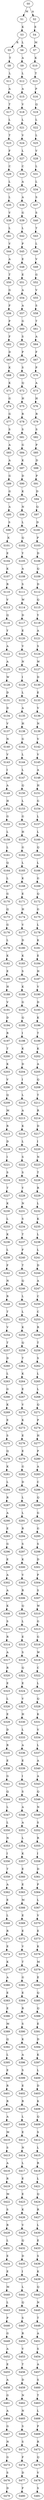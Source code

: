 strict digraph  {
	S0 -> S1 [ label = M ];
	S0 -> S2 [ label = A ];
	S1 -> S3 [ label = K ];
	S2 -> S4 [ label = E ];
	S3 -> S5 [ label = R ];
	S3 -> S6 [ label = L ];
	S4 -> S7 [ label = M ];
	S5 -> S8 [ label = T ];
	S6 -> S9 [ label = A ];
	S7 -> S10 [ label = K ];
	S8 -> S11 [ label = L ];
	S9 -> S12 [ label = L ];
	S10 -> S13 [ label = T ];
	S11 -> S14 [ label = A ];
	S12 -> S15 [ label = A ];
	S13 -> S16 [ label = P ];
	S14 -> S17 [ label = T ];
	S15 -> S18 [ label = V ];
	S16 -> S19 [ label = Q ];
	S17 -> S20 [ label = L ];
	S18 -> S21 [ label = L ];
	S19 -> S22 [ label = L ];
	S20 -> S23 [ label = T ];
	S21 -> S24 [ label = V ];
	S22 -> S25 [ label = L ];
	S23 -> S26 [ label = F ];
	S24 -> S27 [ label = L ];
	S25 -> S28 [ label = V ];
	S26 -> S29 [ label = C ];
	S27 -> S30 [ label = C ];
	S28 -> S31 [ label = L ];
	S29 -> S32 [ label = L ];
	S30 -> S33 [ label = A ];
	S31 -> S34 [ label = L ];
	S32 -> S35 [ label = L ];
	S33 -> S36 [ label = A ];
	S34 -> S37 [ label = S ];
	S35 -> S38 [ label = V ];
	S36 -> S39 [ label = G ];
	S37 -> S40 [ label = S ];
	S38 -> S41 [ label = L ];
	S39 -> S42 [ label = L ];
	S40 -> S43 [ label = T ];
	S41 -> S44 [ label = V ];
	S42 -> S45 [ label = P ];
	S43 -> S46 [ label = L ];
	S44 -> S47 [ label = A ];
	S45 -> S48 [ label = E ];
	S46 -> S49 [ label = V ];
	S47 -> S50 [ label = T ];
	S48 -> S51 [ label = E ];
	S49 -> S52 [ label = G ];
	S50 -> S53 [ label = G ];
	S51 -> S54 [ label = A ];
	S52 -> S55 [ label = V ];
	S53 -> S56 [ label = F ];
	S54 -> S57 [ label = A ];
	S55 -> S58 [ label = S ];
	S56 -> S59 [ label = P ];
	S57 -> S60 [ label = G ];
	S58 -> S61 [ label = T ];
	S59 -> S62 [ label = F ];
	S60 -> S63 [ label = S ];
	S61 -> S64 [ label = A ];
	S62 -> S65 [ label = D ];
	S63 -> S66 [ label = P ];
	S64 -> S67 [ label = F ];
	S65 -> S68 [ label = K ];
	S66 -> S69 [ label = S ];
	S67 -> S70 [ label = P ];
	S68 -> S71 [ label = K ];
	S69 -> S72 [ label = Q ];
	S70 -> S73 [ label = A ];
	S71 -> S74 [ label = G ];
	S72 -> S75 [ label = H ];
	S73 -> S76 [ label = H ];
	S74 -> S77 [ label = G ];
	S75 -> S78 [ label = R ];
	S76 -> S79 [ label = R ];
	S77 -> S80 [ label = S ];
	S78 -> S81 [ label = S ];
	S79 -> S82 [ label = S ];
	S80 -> S83 [ label = A ];
	S81 -> S84 [ label = G ];
	S82 -> S85 [ label = P ];
	S83 -> S86 [ label = A ];
	S84 -> S87 [ label = K ];
	S85 -> S88 [ label = D ];
	S86 -> S89 [ label = G ];
	S87 -> S90 [ label = D ];
	S88 -> S91 [ label = P ];
	S89 -> S92 [ label = G ];
	S90 -> S93 [ label = K ];
	S91 -> S94 [ label = D ];
	S92 -> S95 [ label = A ];
	S93 -> S96 [ label = N ];
	S94 -> S97 [ label = Q ];
	S95 -> S98 [ label = S ];
	S96 -> S99 [ label = L ];
	S97 -> S100 [ label = D ];
	S98 -> S101 [ label = K ];
	S99 -> S102 [ label = Q ];
	S100 -> S103 [ label = P ];
	S101 -> S104 [ label = E ];
	S102 -> S105 [ label = Y ];
	S103 -> S106 [ label = D ];
	S104 -> S107 [ label = K ];
	S105 -> S108 [ label = A ];
	S106 -> S109 [ label = Q ];
	S107 -> S110 [ label = R ];
	S108 -> S111 [ label = S ];
	S109 -> S112 [ label = D ];
	S110 -> S113 [ label = V ];
	S111 -> S114 [ label = W ];
	S112 -> S115 [ label = Q ];
	S113 -> S116 [ label = Q ];
	S114 -> S117 [ label = D ];
	S115 -> S118 [ label = Y ];
	S116 -> S119 [ label = Y ];
	S117 -> S120 [ label = E ];
	S118 -> S121 [ label = A ];
	S119 -> S122 [ label = A ];
	S120 -> S123 [ label = V ];
	S121 -> S124 [ label = S ];
	S122 -> S125 [ label = A ];
	S123 -> S126 [ label = N ];
	S124 -> S127 [ label = W ];
	S125 -> S128 [ label = W ];
	S126 -> S129 [ label = I ];
	S127 -> S130 [ label = D ];
	S128 -> S131 [ label = D ];
	S129 -> S132 [ label = L ];
	S130 -> S133 [ label = E ];
	S131 -> S134 [ label = D ];
	S132 -> S135 [ label = A ];
	S133 -> S136 [ label = V ];
	S134 -> S137 [ label = V ];
	S135 -> S138 [ label = H ];
	S136 -> S139 [ label = N ];
	S137 -> S140 [ label = N ];
	S138 -> S141 [ label = G ];
	S139 -> S142 [ label = V ];
	S140 -> S143 [ label = V ];
	S141 -> S144 [ label = L ];
	S142 -> S145 [ label = V ];
	S143 -> S146 [ label = I ];
	S144 -> S147 [ label = L ];
	S145 -> S148 [ label = A ];
	S146 -> S149 [ label = A ];
	S147 -> S150 [ label = Q ];
	S148 -> S151 [ label = H ];
	S149 -> S152 [ label = H ];
	S150 -> S153 [ label = L ];
	S151 -> S154 [ label = G ];
	S152 -> S155 [ label = G ];
	S153 -> S156 [ label = G ];
	S154 -> S157 [ label = L ];
	S155 -> S158 [ label = L ];
	S156 -> S159 [ label = H ];
	S157 -> S160 [ label = L ];
	S158 -> S161 [ label = L ];
	S159 -> S162 [ label = G ];
	S160 -> S163 [ label = Q ];
	S161 -> S164 [ label = Q ];
	S162 -> S165 [ label = L ];
	S163 -> S166 [ label = L ];
	S164 -> S167 [ label = L ];
	S165 -> S168 [ label = K ];
	S166 -> S169 [ label = G ];
	S167 -> S170 [ label = G ];
	S168 -> S171 [ label = E ];
	S169 -> S172 [ label = Q ];
	S170 -> S173 [ label = Q ];
	S171 -> S174 [ label = H ];
	S172 -> S175 [ label = G ];
	S173 -> S176 [ label = G ];
	S174 -> S177 [ label = V ];
	S175 -> S178 [ label = L ];
	S176 -> S179 [ label = L ];
	S177 -> S180 [ label = D ];
	S178 -> S181 [ label = K ];
	S179 -> S182 [ label = K ];
	S180 -> S183 [ label = K ];
	S181 -> S184 [ label = E ];
	S182 -> S185 [ label = E ];
	S183 -> S186 [ label = S ];
	S184 -> S187 [ label = H ];
	S185 -> S188 [ label = H ];
	S186 -> S189 [ label = K ];
	S187 -> S190 [ label = V ];
	S188 -> S191 [ label = V ];
	S189 -> S192 [ label = G ];
	S190 -> S193 [ label = D ];
	S191 -> S194 [ label = D ];
	S192 -> S195 [ label = Q ];
	S193 -> S196 [ label = K ];
	S194 -> S197 [ label = R ];
	S195 -> S198 [ label = I ];
	S196 -> S199 [ label = T ];
	S197 -> S200 [ label = T ];
	S198 -> S201 [ label = K ];
	S199 -> S202 [ label = K ];
	S200 -> S203 [ label = K ];
	S201 -> S204 [ label = D ];
	S202 -> S205 [ label = A ];
	S203 -> S206 [ label = V ];
	S204 -> S207 [ label = I ];
	S205 -> S208 [ label = Q ];
	S206 -> S209 [ label = Q ];
	S207 -> S210 [ label = L ];
	S208 -> S211 [ label = T ];
	S209 -> S212 [ label = M ];
	S210 -> S213 [ label = A ];
	S211 -> S214 [ label = R ];
	S212 -> S215 [ label = R ];
	S213 -> S216 [ label = K ];
	S214 -> S217 [ label = D ];
	S215 -> S218 [ label = D ];
	S216 -> S219 [ label = L ];
	S217 -> S220 [ label = I ];
	S218 -> S221 [ label = I ];
	S219 -> S222 [ label = S ];
	S220 -> S223 [ label = N ];
	S221 -> S224 [ label = S ];
	S222 -> S225 [ label = S ];
	S223 -> S226 [ label = T ];
	S224 -> S227 [ label = T ];
	S225 -> S228 [ label = Y ];
	S226 -> S229 [ label = R ];
	S227 -> S230 [ label = K ];
	S228 -> S231 [ label = N ];
	S229 -> S232 [ label = L ];
	S230 -> S233 [ label = L ];
	S231 -> S234 [ label = S ];
	S232 -> S235 [ label = K ];
	S233 -> S236 [ label = K ];
	S234 -> S237 [ label = T ];
	S235 -> S238 [ label = L ];
	S236 -> S239 [ label = L ];
	S237 -> S240 [ label = F ];
	S238 -> S241 [ label = L ];
	S239 -> S242 [ label = F ];
	S240 -> S243 [ label = T ];
	S241 -> S244 [ label = D ];
	S242 -> S245 [ label = N ];
	S243 -> S246 [ label = Q ];
	S244 -> S247 [ label = A ];
	S245 -> S248 [ label = R ];
	S246 -> S249 [ label = L ];
	S247 -> S250 [ label = C ];
	S248 -> S251 [ label = T ];
	S249 -> S252 [ label = L ];
	S250 -> S253 [ label = C ];
	S251 -> S254 [ label = V ];
	S252 -> S255 [ label = K ];
	S253 -> S256 [ label = R ];
	S254 -> S257 [ label = T ];
	S255 -> S258 [ label = Q ];
	S256 -> S259 [ label = T ];
	S257 -> S260 [ label = D ];
	S258 -> S261 [ label = T ];
	S259 -> S262 [ label = S ];
	S260 -> S263 [ label = L ];
	S261 -> S264 [ label = K ];
	S262 -> S265 [ label = L ];
	S263 -> S266 [ label = G ];
	S264 -> S267 [ label = E ];
	S265 -> S268 [ label = L ];
	S266 -> S269 [ label = K ];
	S267 -> S270 [ label = V ];
	S268 -> S271 [ label = Q ];
	S269 -> S272 [ label = E ];
	S270 -> S273 [ label = K ];
	S271 -> S274 [ label = P ];
	S272 -> S275 [ label = S ];
	S273 -> S276 [ label = E ];
	S274 -> S277 [ label = H ];
	S275 -> S278 [ label = Q ];
	S276 -> S279 [ label = E ];
	S277 -> S280 [ label = P ];
	S278 -> S281 [ label = K ];
	S279 -> S282 [ label = G ];
	S280 -> S283 [ label = A ];
	S281 -> S284 [ label = L ];
	S282 -> S285 [ label = D ];
	S283 -> S286 [ label = C ];
	S284 -> S287 [ label = R ];
	S285 -> S288 [ label = L ];
	S286 -> S289 [ label = Q ];
	S287 -> S290 [ label = A ];
	S288 -> S291 [ label = L ];
	S289 -> S292 [ label = G ];
	S290 -> S293 [ label = E ];
	S291 -> S294 [ label = R ];
	S292 -> S295 [ label = G ];
	S293 -> S296 [ label = G ];
	S294 -> S297 [ label = S ];
	S295 -> S298 [ label = S ];
	S296 -> S299 [ label = E ];
	S297 -> S300 [ label = K ];
	S298 -> S301 [ label = D ];
	S299 -> S302 [ label = A ];
	S300 -> S303 [ label = V ];
	S301 -> S304 [ label = P ];
	S302 -> S305 [ label = A ];
	S303 -> S306 [ label = R ];
	S304 -> S307 [ label = S ];
	S305 -> S308 [ label = K ];
	S306 -> S309 [ label = Q ];
	S307 -> S310 [ label = W ];
	S308 -> S311 [ label = S ];
	S309 -> S312 [ label = L ];
	S310 -> S313 [ label = G ];
	S311 -> S314 [ label = R ];
	S312 -> S315 [ label = E ];
	S313 -> S316 [ label = G ];
	S314 -> S317 [ label = A ];
	S315 -> S318 [ label = S ];
	S316 -> S319 [ label = W ];
	S317 -> S320 [ label = R ];
	S318 -> S321 [ label = Q ];
	S319 -> S322 [ label = C ];
	S320 -> S323 [ label = E ];
	S321 -> S324 [ label = E ];
	S322 -> S325 [ label = L ];
	S323 -> S326 [ label = L ];
	S324 -> S327 [ label = V ];
	S325 -> S328 [ label = Q ];
	S326 -> S329 [ label = E ];
	S327 -> S330 [ label = H ];
	S328 -> S331 [ label = K ];
	S329 -> S332 [ label = D ];
	S330 -> S333 [ label = L ];
	S331 -> S334 [ label = V ];
	S332 -> S335 [ label = R ];
	S333 -> S336 [ label = A ];
	S334 -> S337 [ label = L ];
	S335 -> S338 [ label = E ];
	S336 -> S339 [ label = E ];
	S337 -> S340 [ label = A ];
	S338 -> S341 [ label = G ];
	S339 -> S342 [ label = I ];
	S340 -> S343 [ label = A ];
	S341 -> S344 [ label = Q ];
	S342 -> S345 [ label = S ];
	S343 -> S346 [ label = Q ];
	S344 -> S347 [ label = L ];
	S345 -> S348 [ label = A ];
	S346 -> S349 [ label = N ];
	S347 -> S350 [ label = L ];
	S348 -> S351 [ label = A ];
	S349 -> S352 [ label = S ];
	S350 -> S353 [ label = N ];
	S351 -> S354 [ label = L ];
	S352 -> S355 [ label = R ];
	S353 -> S356 [ label = I ];
	S354 -> S357 [ label = K ];
	S355 -> S358 [ label = I ];
	S356 -> S359 [ label = T ];
	S357 -> S360 [ label = E ];
	S358 -> S361 [ label = D ];
	S359 -> S362 [ label = A ];
	S360 -> S363 [ label = E ];
	S361 -> S364 [ label = P ];
	S362 -> S365 [ label = E ];
	S363 -> S366 [ label = M ];
	S364 -> S367 [ label = L ];
	S365 -> S368 [ label = L ];
	S366 -> S369 [ label = E ];
	S367 -> S370 [ label = V ];
	S368 -> S371 [ label = R ];
	S369 -> S372 [ label = E ];
	S370 -> S373 [ label = E ];
	S371 -> S374 [ label = E ];
	S372 -> S375 [ label = V ];
	S373 -> S376 [ label = K ];
	S374 -> S377 [ label = K ];
	S375 -> S378 [ label = T ];
	S376 -> S379 [ label = M ];
	S377 -> S380 [ label = A ];
	S378 -> S381 [ label = G ];
	S379 -> S382 [ label = E ];
	S380 -> S383 [ label = E ];
	S381 -> S384 [ label = E ];
	S382 -> S385 [ label = Q ];
	S383 -> S386 [ label = E ];
	S384 -> S387 [ label = R ];
	S385 -> S388 [ label = Q ];
	S386 -> S389 [ label = M ];
	S387 -> S390 [ label = S ];
	S388 -> S391 [ label = E ];
	S389 -> S392 [ label = Q ];
	S390 -> S393 [ label = K ];
	S391 -> S394 [ label = D ];
	S392 -> S395 [ label = L ];
	S393 -> S396 [ label = A ];
	S394 -> S397 [ label = K ];
	S395 -> S398 [ label = E ];
	S396 -> S399 [ label = S ];
	S397 -> S400 [ label = L ];
	S398 -> S401 [ label = R ];
	S399 -> S402 [ label = E ];
	S400 -> S403 [ label = D ];
	S401 -> S404 [ label = R ];
	S402 -> S405 [ label = R ];
	S403 -> S406 [ label = K ];
	S404 -> S407 [ label = A ];
	S405 -> S408 [ label = L ];
	S406 -> S409 [ label = Q ];
	S407 -> S410 [ label = M ];
	S408 -> S411 [ label = E ];
	S409 -> S412 [ label = S ];
	S410 -> S413 [ label = S ];
	S411 -> S414 [ label = N ];
	S412 -> S415 [ label = L ];
	S413 -> S416 [ label = A ];
	S414 -> S417 [ label = L ];
	S415 -> S418 [ label = R ];
	S416 -> S419 [ label = R ];
	S417 -> S420 [ label = E ];
	S418 -> S421 [ label = L ];
	S419 -> S422 [ label = M ];
	S420 -> S423 [ label = E ];
	S421 -> S424 [ label = Q ];
	S422 -> S425 [ label = S ];
	S423 -> S426 [ label = K ];
	S424 -> S427 [ label = R ];
	S425 -> S428 [ label = R ];
	S426 -> S429 [ label = V ];
	S427 -> S430 [ label = L ];
	S428 -> S431 [ label = L ];
	S429 -> S432 [ label = Q ];
	S430 -> S433 [ label = E ];
	S431 -> S434 [ label = E ];
	S432 -> S435 [ label = D ];
	S433 -> S436 [ label = S ];
	S434 -> S437 [ label = E ];
	S435 -> S438 [ label = I ];
	S436 -> S439 [ label = K ];
	S437 -> S440 [ label = M ];
	S438 -> S441 [ label = L ];
	S439 -> S442 [ label = Q ];
	S440 -> S443 [ label = L ];
	S441 -> S444 [ label = Q ];
	S442 -> S445 [ label = N ];
	S443 -> S446 [ label = P ];
	S444 -> S447 [ label = S ];
	S445 -> S448 [ label = T ];
	S446 -> S449 [ label = G ];
	S447 -> S450 [ label = R ];
	S448 -> S451 [ label = A ];
	S449 -> S452 [ label = A ];
	S450 -> S453 [ label = V ];
	S451 -> S454 [ label = S ];
	S452 -> S455 [ label = E ];
	S453 -> S456 [ label = T ];
	S454 -> S457 [ label = A ];
	S455 -> S458 [ label = A ];
	S456 -> S459 [ label = D ];
	S457 -> S460 [ label = S ];
	S458 -> S461 [ label = G ];
	S459 -> S462 [ label = N ];
	S460 -> S463 [ label = T ];
	S461 -> S464 [ label = A ];
	S462 -> S465 [ label = N ];
	S463 -> S466 [ label = L ];
	S464 -> S467 [ label = G ];
	S465 -> S468 [ label = S ];
	S466 -> S469 [ label = P ];
	S467 -> S470 [ label = N ];
	S468 -> S471 [ label = S ];
	S469 -> S472 [ label = R ];
	S470 -> S473 [ label = G ];
	S471 -> S474 [ label = F ];
	S472 -> S475 [ label = Q ];
	S473 -> S476 [ label = S ];
	S474 -> S477 [ label = D ];
	S475 -> S478 [ label = V ];
	S476 -> S479 [ label = D ];
	S477 -> S480 [ label = F ];
	S478 -> S481 [ label = S ];
}
